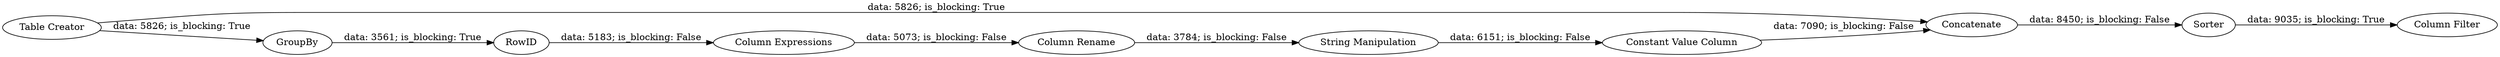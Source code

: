 digraph {
	"-5052598573818084826_11" [label="Column Filter"]
	"-5052598573818084826_10" [label=Sorter]
	"-5052598573818084826_6" [label=Concatenate]
	"-5052598573818084826_5" [label="Column Expressions"]
	"-5052598573818084826_1" [label="Table Creator"]
	"-5052598573818084826_2" [label=GroupBy]
	"-5052598573818084826_7" [label="Column Rename"]
	"-5052598573818084826_8" [label="String Manipulation"]
	"-5052598573818084826_9" [label="Constant Value Column"]
	"-5052598573818084826_3" [label=RowID]
	"-5052598573818084826_1" -> "-5052598573818084826_2" [label="data: 5826; is_blocking: True"]
	"-5052598573818084826_8" -> "-5052598573818084826_9" [label="data: 6151; is_blocking: False"]
	"-5052598573818084826_9" -> "-5052598573818084826_6" [label="data: 7090; is_blocking: False"]
	"-5052598573818084826_5" -> "-5052598573818084826_7" [label="data: 5073; is_blocking: False"]
	"-5052598573818084826_7" -> "-5052598573818084826_8" [label="data: 3784; is_blocking: False"]
	"-5052598573818084826_2" -> "-5052598573818084826_3" [label="data: 3561; is_blocking: True"]
	"-5052598573818084826_1" -> "-5052598573818084826_6" [label="data: 5826; is_blocking: True"]
	"-5052598573818084826_6" -> "-5052598573818084826_10" [label="data: 8450; is_blocking: False"]
	"-5052598573818084826_3" -> "-5052598573818084826_5" [label="data: 5183; is_blocking: False"]
	"-5052598573818084826_10" -> "-5052598573818084826_11" [label="data: 9035; is_blocking: True"]
	rankdir=LR
}

